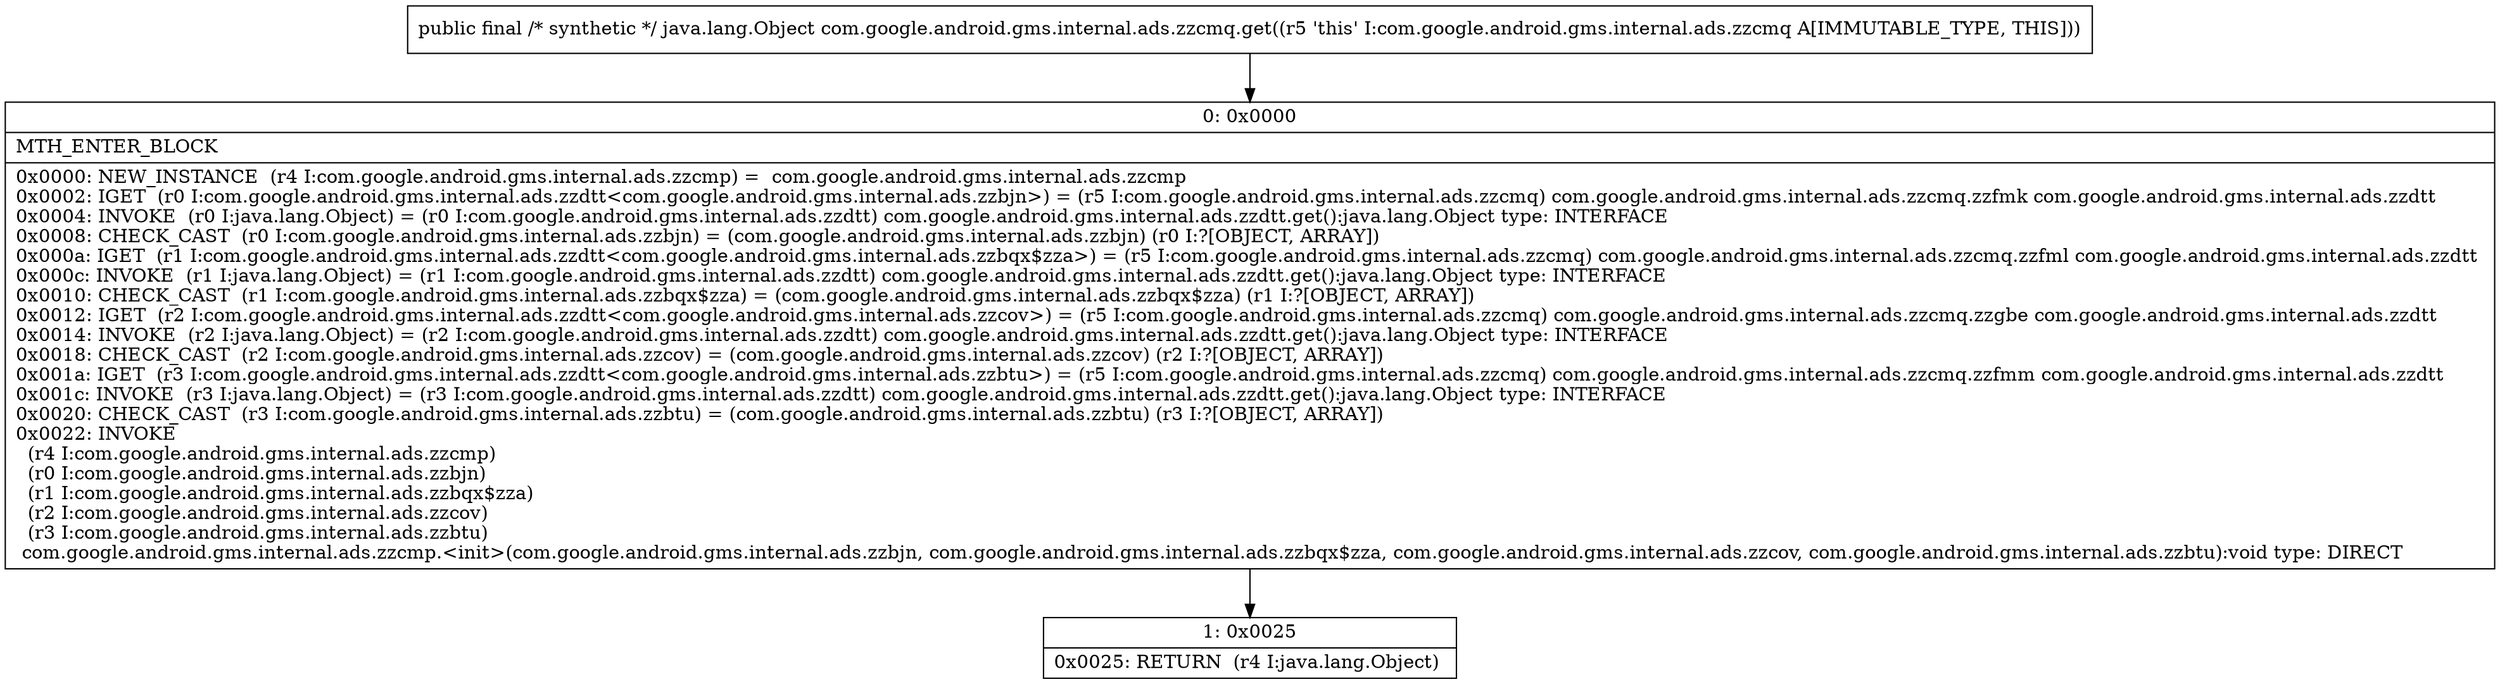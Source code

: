digraph "CFG forcom.google.android.gms.internal.ads.zzcmq.get()Ljava\/lang\/Object;" {
Node_0 [shape=record,label="{0\:\ 0x0000|MTH_ENTER_BLOCK\l|0x0000: NEW_INSTANCE  (r4 I:com.google.android.gms.internal.ads.zzcmp) =  com.google.android.gms.internal.ads.zzcmp \l0x0002: IGET  (r0 I:com.google.android.gms.internal.ads.zzdtt\<com.google.android.gms.internal.ads.zzbjn\>) = (r5 I:com.google.android.gms.internal.ads.zzcmq) com.google.android.gms.internal.ads.zzcmq.zzfmk com.google.android.gms.internal.ads.zzdtt \l0x0004: INVOKE  (r0 I:java.lang.Object) = (r0 I:com.google.android.gms.internal.ads.zzdtt) com.google.android.gms.internal.ads.zzdtt.get():java.lang.Object type: INTERFACE \l0x0008: CHECK_CAST  (r0 I:com.google.android.gms.internal.ads.zzbjn) = (com.google.android.gms.internal.ads.zzbjn) (r0 I:?[OBJECT, ARRAY]) \l0x000a: IGET  (r1 I:com.google.android.gms.internal.ads.zzdtt\<com.google.android.gms.internal.ads.zzbqx$zza\>) = (r5 I:com.google.android.gms.internal.ads.zzcmq) com.google.android.gms.internal.ads.zzcmq.zzfml com.google.android.gms.internal.ads.zzdtt \l0x000c: INVOKE  (r1 I:java.lang.Object) = (r1 I:com.google.android.gms.internal.ads.zzdtt) com.google.android.gms.internal.ads.zzdtt.get():java.lang.Object type: INTERFACE \l0x0010: CHECK_CAST  (r1 I:com.google.android.gms.internal.ads.zzbqx$zza) = (com.google.android.gms.internal.ads.zzbqx$zza) (r1 I:?[OBJECT, ARRAY]) \l0x0012: IGET  (r2 I:com.google.android.gms.internal.ads.zzdtt\<com.google.android.gms.internal.ads.zzcov\>) = (r5 I:com.google.android.gms.internal.ads.zzcmq) com.google.android.gms.internal.ads.zzcmq.zzgbe com.google.android.gms.internal.ads.zzdtt \l0x0014: INVOKE  (r2 I:java.lang.Object) = (r2 I:com.google.android.gms.internal.ads.zzdtt) com.google.android.gms.internal.ads.zzdtt.get():java.lang.Object type: INTERFACE \l0x0018: CHECK_CAST  (r2 I:com.google.android.gms.internal.ads.zzcov) = (com.google.android.gms.internal.ads.zzcov) (r2 I:?[OBJECT, ARRAY]) \l0x001a: IGET  (r3 I:com.google.android.gms.internal.ads.zzdtt\<com.google.android.gms.internal.ads.zzbtu\>) = (r5 I:com.google.android.gms.internal.ads.zzcmq) com.google.android.gms.internal.ads.zzcmq.zzfmm com.google.android.gms.internal.ads.zzdtt \l0x001c: INVOKE  (r3 I:java.lang.Object) = (r3 I:com.google.android.gms.internal.ads.zzdtt) com.google.android.gms.internal.ads.zzdtt.get():java.lang.Object type: INTERFACE \l0x0020: CHECK_CAST  (r3 I:com.google.android.gms.internal.ads.zzbtu) = (com.google.android.gms.internal.ads.zzbtu) (r3 I:?[OBJECT, ARRAY]) \l0x0022: INVOKE  \l  (r4 I:com.google.android.gms.internal.ads.zzcmp)\l  (r0 I:com.google.android.gms.internal.ads.zzbjn)\l  (r1 I:com.google.android.gms.internal.ads.zzbqx$zza)\l  (r2 I:com.google.android.gms.internal.ads.zzcov)\l  (r3 I:com.google.android.gms.internal.ads.zzbtu)\l com.google.android.gms.internal.ads.zzcmp.\<init\>(com.google.android.gms.internal.ads.zzbjn, com.google.android.gms.internal.ads.zzbqx$zza, com.google.android.gms.internal.ads.zzcov, com.google.android.gms.internal.ads.zzbtu):void type: DIRECT \l}"];
Node_1 [shape=record,label="{1\:\ 0x0025|0x0025: RETURN  (r4 I:java.lang.Object) \l}"];
MethodNode[shape=record,label="{public final \/* synthetic *\/ java.lang.Object com.google.android.gms.internal.ads.zzcmq.get((r5 'this' I:com.google.android.gms.internal.ads.zzcmq A[IMMUTABLE_TYPE, THIS])) }"];
MethodNode -> Node_0;
Node_0 -> Node_1;
}

